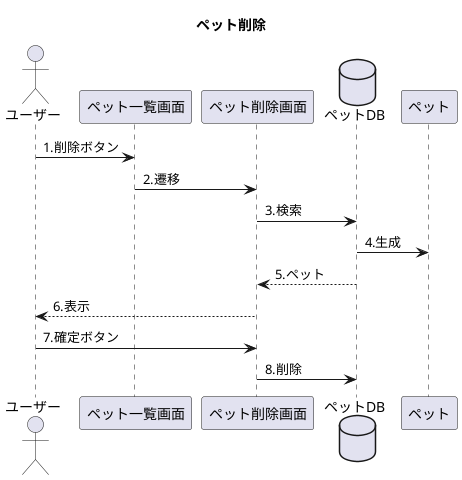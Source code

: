 @startuml
title ペット削除
actor ユーザー
participant ペット一覧画面
participant ペット削除画面
database ペットDB

ユーザー->ペット一覧画面:1.削除ボタン
ペット一覧画面->ペット削除画面:2.遷移
ペット削除画面->ペットDB:3.検索
ペットDB->ペット:4.生成
ペットDB-->ペット削除画面:5.ペット
ペット削除画面-->ユーザー:6.表示
ユーザー->ペット削除画面:7.確定ボタン
ペット削除画面->ペットDB:8.削除

@enduml